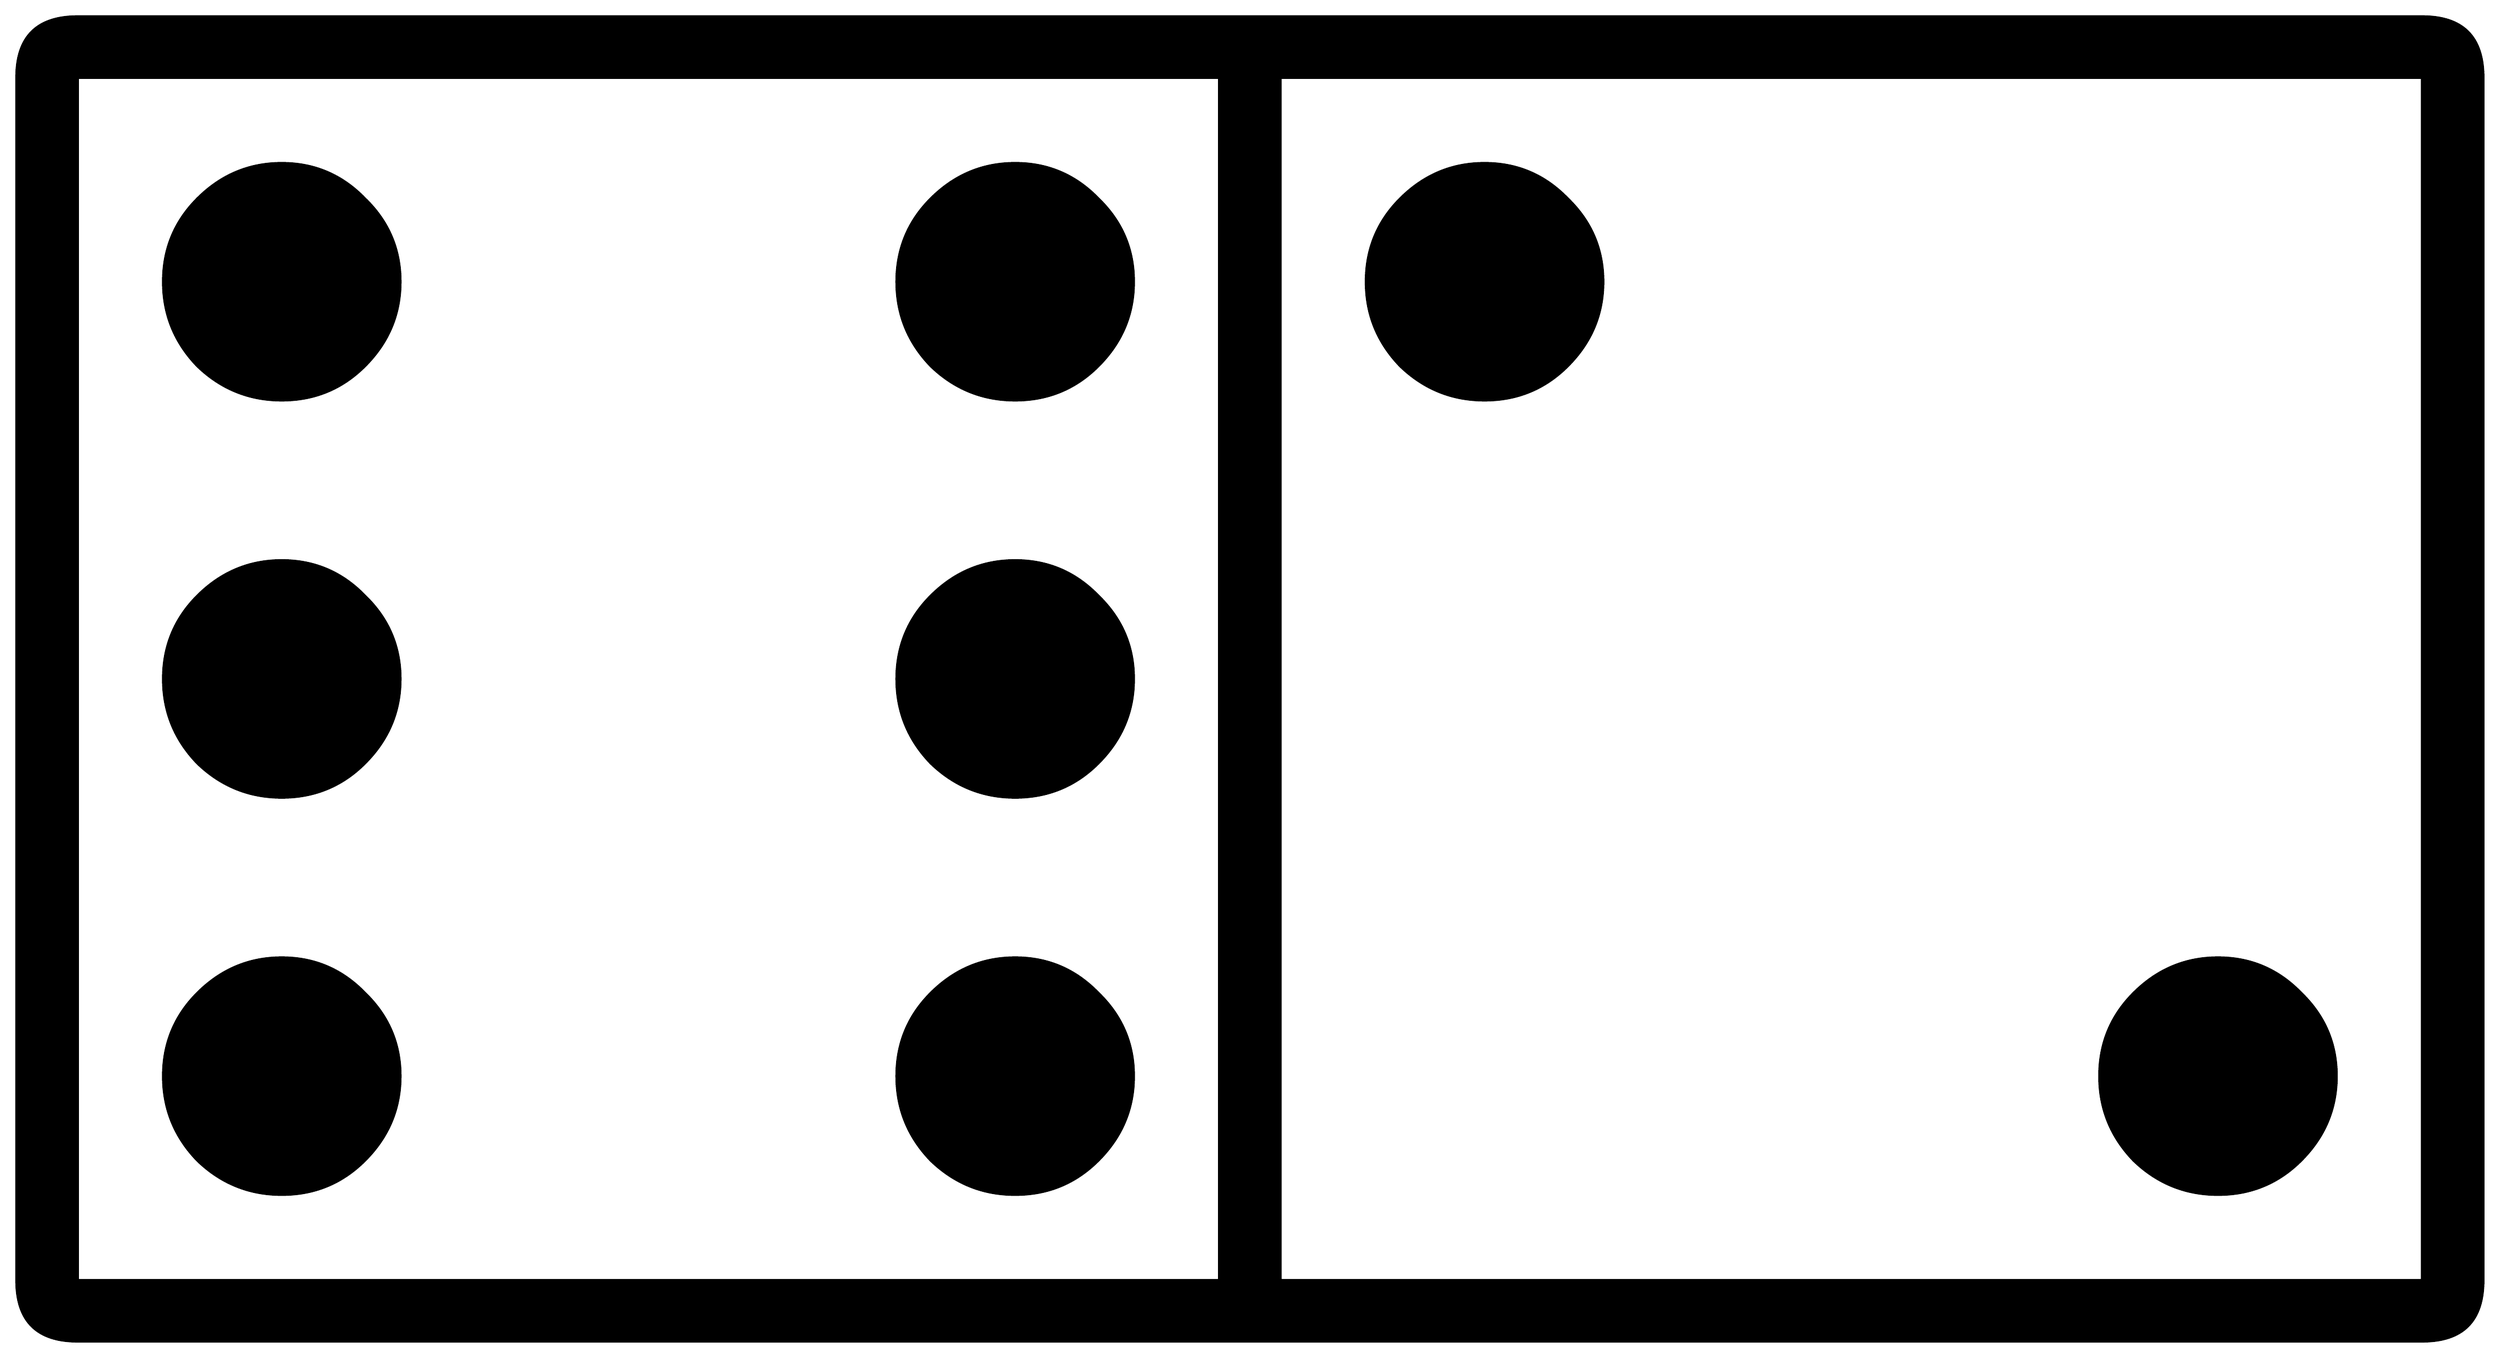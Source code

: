 


\begin{tikzpicture}[y=0.80pt, x=0.80pt, yscale=-1.0, xscale=1.0, inner sep=0pt, outer sep=0pt]
\begin{scope}[shift={(100.0,1706.0)},nonzero rule]
  \path[draw=.,fill=.,line width=1.600pt] (2033.0,-90.0) .. controls
    (2033.0,-56.667) and (2016.333,-40.0) .. (1983.0,-40.0) --
    (65.0,-40.0) .. controls (31.667,-40.0) and (15.0,-56.667) ..
    (15.0,-90.0) -- (15.0,-1074.0) .. controls (15.0,-1107.333)
    and (31.667,-1124.0) .. (65.0,-1124.0) -- (1983.0,-1124.0) ..
    controls (2016.333,-1124.0) and (2033.0,-1107.333) ..
    (2033.0,-1074.0) -- (2033.0,-90.0) -- cycle(1983.0,-90.0) --
    (1983.0,-1074.0) -- (1049.0,-1074.0) -- (1049.0,-90.0) --
    (1983.0,-90.0) -- cycle(999.0,-90.0) -- (999.0,-1074.0) --
    (65.0,-1074.0) -- (65.0,-90.0) -- (999.0,-90.0) --
    cycle(1313.0,-907.0) .. controls (1313.0,-880.333) and
    (1303.333,-857.333) .. (1284.0,-838.0) .. controls
    (1265.333,-819.333) and (1242.667,-810.0) .. (1216.0,-810.0) ..
    controls (1189.333,-810.0) and (1166.333,-819.333) ..
    (1147.0,-838.0) .. controls (1128.333,-857.333) and
    (1119.0,-880.333) .. (1119.0,-907.0) .. controls
    (1119.0,-933.667) and (1128.333,-956.333) .. (1147.0,-975.0) ..
    controls (1166.333,-994.333) and (1189.333,-1004.0) ..
    (1216.0,-1004.0) .. controls (1242.667,-1004.0) and
    (1265.333,-994.333) .. (1284.0,-975.0) .. controls
    (1303.333,-956.333) and (1313.0,-933.667) .. (1313.0,-907.0) --
    cycle(1913.0,-257.0) .. controls (1913.0,-230.333) and
    (1903.333,-207.333) .. (1884.0,-188.0) .. controls
    (1865.333,-169.333) and (1842.667,-160.0) .. (1816.0,-160.0) ..
    controls (1789.333,-160.0) and (1766.333,-169.333) ..
    (1747.0,-188.0) .. controls (1728.333,-207.333) and
    (1719.0,-230.333) .. (1719.0,-257.0) .. controls
    (1719.0,-283.667) and (1728.333,-306.333) .. (1747.0,-325.0) ..
    controls (1766.333,-344.333) and (1789.333,-354.0) ..
    (1816.0,-354.0) .. controls (1842.667,-354.0) and
    (1865.333,-344.333) .. (1884.0,-325.0) .. controls
    (1903.333,-306.333) and (1913.0,-283.667) .. (1913.0,-257.0) --
    cycle(929.0,-907.0) .. controls (929.0,-880.333) and
    (919.333,-857.333) .. (900.0,-838.0) .. controls (881.333,-819.333)
    and (858.667,-810.0) .. (832.0,-810.0) .. controls
    (805.333,-810.0) and (782.333,-819.333) .. (763.0,-838.0) ..
    controls (744.333,-857.333) and (735.0,-880.333) .. (735.0,-907.0)
    .. controls (735.0,-933.667) and (744.333,-956.333) ..
    (763.0,-975.0) .. controls (782.333,-994.333) and
    (805.333,-1004.0) .. (832.0,-1004.0) .. controls
    (858.667,-1004.0) and (881.333,-994.333) .. (900.0,-975.0) ..
    controls (919.333,-956.333) and (929.0,-933.667) .. (929.0,-907.0)
    -- cycle(929.0,-582.0) .. controls (929.0,-555.333) and
    (919.333,-532.333) .. (900.0,-513.0) .. controls (881.333,-494.333)
    and (858.667,-485.0) .. (832.0,-485.0) .. controls
    (805.333,-485.0) and (782.333,-494.333) .. (763.0,-513.0) ..
    controls (744.333,-532.333) and (735.0,-555.333) .. (735.0,-582.0)
    .. controls (735.0,-608.667) and (744.333,-631.333) ..
    (763.0,-650.0) .. controls (782.333,-669.333) and (805.333,-679.0)
    .. (832.0,-679.0) .. controls (858.667,-679.0) and
    (881.333,-669.333) .. (900.0,-650.0) .. controls (919.333,-631.333)
    and (929.0,-608.667) .. (929.0,-582.0) -- cycle(329.0,-907.0)
    .. controls (329.0,-880.333) and (319.333,-857.333) ..
    (300.0,-838.0) .. controls (281.333,-819.333) and (258.667,-810.0)
    .. (232.0,-810.0) .. controls (205.333,-810.0) and
    (182.333,-819.333) .. (163.0,-838.0) .. controls (144.333,-857.333)
    and (135.0,-880.333) .. (135.0,-907.0) .. controls
    (135.0,-933.667) and (144.333,-956.333) .. (163.0,-975.0) ..
    controls (182.333,-994.333) and (205.333,-1004.0) ..
    (232.0,-1004.0) .. controls (258.667,-1004.0) and
    (281.333,-994.333) .. (300.0,-975.0) .. controls (319.333,-956.333)
    and (329.0,-933.667) .. (329.0,-907.0) -- cycle(929.0,-257.0)
    .. controls (929.0,-230.333) and (919.333,-207.333) ..
    (900.0,-188.0) .. controls (881.333,-169.333) and (858.667,-160.0)
    .. (832.0,-160.0) .. controls (805.333,-160.0) and
    (782.333,-169.333) .. (763.0,-188.0) .. controls (744.333,-207.333)
    and (735.0,-230.333) .. (735.0,-257.0) .. controls
    (735.0,-283.667) and (744.333,-306.333) .. (763.0,-325.0) ..
    controls (782.333,-344.333) and (805.333,-354.0) .. (832.0,-354.0)
    .. controls (858.667,-354.0) and (881.333,-344.333) ..
    (900.0,-325.0) .. controls (919.333,-306.333) and (929.0,-283.667)
    .. (929.0,-257.0) -- cycle(329.0,-582.0) .. controls
    (329.0,-555.333) and (319.333,-532.333) .. (300.0,-513.0) ..
    controls (281.333,-494.333) and (258.667,-485.0) .. (232.0,-485.0)
    .. controls (205.333,-485.0) and (182.333,-494.333) ..
    (163.0,-513.0) .. controls (144.333,-532.333) and (135.0,-555.333)
    .. (135.0,-582.0) .. controls (135.0,-608.667) and
    (144.333,-631.333) .. (163.0,-650.0) .. controls (182.333,-669.333)
    and (205.333,-679.0) .. (232.0,-679.0) .. controls
    (258.667,-679.0) and (281.333,-669.333) .. (300.0,-650.0) ..
    controls (319.333,-631.333) and (329.0,-608.667) .. (329.0,-582.0)
    -- cycle(329.0,-257.0) .. controls (329.0,-230.333) and
    (319.333,-207.333) .. (300.0,-188.0) .. controls (281.333,-169.333)
    and (258.667,-160.0) .. (232.0,-160.0) .. controls
    (205.333,-160.0) and (182.333,-169.333) .. (163.0,-188.0) ..
    controls (144.333,-207.333) and (135.0,-230.333) .. (135.0,-257.0)
    .. controls (135.0,-283.667) and (144.333,-306.333) ..
    (163.0,-325.0) .. controls (182.333,-344.333) and (205.333,-354.0)
    .. (232.0,-354.0) .. controls (258.667,-354.0) and
    (281.333,-344.333) .. (300.0,-325.0) .. controls (319.333,-306.333)
    and (329.0,-283.667) .. (329.0,-257.0) -- cycle;
\end{scope}

\end{tikzpicture}

